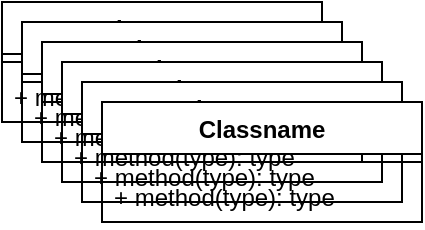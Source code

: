<mxfile version="25.0.3">
  <diagram name="Page-1" id="AUy3EI1KakjaxWd04UtZ">
    <mxGraphModel dx="1434" dy="761" grid="1" gridSize="10" guides="1" tooltips="1" connect="1" arrows="1" fold="1" page="1" pageScale="1" pageWidth="850" pageHeight="1100" math="0" shadow="0">
      <root>
        <mxCell id="0" />
        <mxCell id="1" parent="0" />
        <mxCell id="A6ZifmPWgquHg6qRHRCh-22" value="Classname" style="swimlane;fontStyle=1;align=center;verticalAlign=top;childLayout=stackLayout;horizontal=1;startSize=26;horizontalStack=0;resizeParent=1;resizeParentMax=0;resizeLast=0;collapsible=1;marginBottom=0;whiteSpace=wrap;html=1;" vertex="1" parent="1">
          <mxGeometry x="450" y="530" width="160" height="60" as="geometry" />
        </mxCell>
        <mxCell id="A6ZifmPWgquHg6qRHRCh-24" value="" style="line;strokeWidth=1;fillColor=none;align=left;verticalAlign=middle;spacingTop=-1;spacingLeft=3;spacingRight=3;rotatable=0;labelPosition=right;points=[];portConstraint=eastwest;strokeColor=inherit;" vertex="1" parent="A6ZifmPWgquHg6qRHRCh-22">
          <mxGeometry y="26" width="160" height="8" as="geometry" />
        </mxCell>
        <mxCell id="A6ZifmPWgquHg6qRHRCh-25" value="+ method(type): type" style="text;strokeColor=none;fillColor=none;align=left;verticalAlign=top;spacingLeft=4;spacingRight=4;overflow=hidden;rotatable=0;points=[[0,0.5],[1,0.5]];portConstraint=eastwest;whiteSpace=wrap;html=1;" vertex="1" parent="A6ZifmPWgquHg6qRHRCh-22">
          <mxGeometry y="34" width="160" height="26" as="geometry" />
        </mxCell>
        <mxCell id="A6ZifmPWgquHg6qRHRCh-26" value="Classname" style="swimlane;fontStyle=1;align=center;verticalAlign=top;childLayout=stackLayout;horizontal=1;startSize=26;horizontalStack=0;resizeParent=1;resizeParentMax=0;resizeLast=0;collapsible=1;marginBottom=0;whiteSpace=wrap;html=1;" vertex="1" parent="1">
          <mxGeometry x="460" y="540" width="160" height="60" as="geometry" />
        </mxCell>
        <mxCell id="A6ZifmPWgquHg6qRHRCh-27" value="" style="line;strokeWidth=1;fillColor=none;align=left;verticalAlign=middle;spacingTop=-1;spacingLeft=3;spacingRight=3;rotatable=0;labelPosition=right;points=[];portConstraint=eastwest;strokeColor=inherit;" vertex="1" parent="A6ZifmPWgquHg6qRHRCh-26">
          <mxGeometry y="26" width="160" height="8" as="geometry" />
        </mxCell>
        <mxCell id="A6ZifmPWgquHg6qRHRCh-28" value="+ method(type): type" style="text;strokeColor=none;fillColor=none;align=left;verticalAlign=top;spacingLeft=4;spacingRight=4;overflow=hidden;rotatable=0;points=[[0,0.5],[1,0.5]];portConstraint=eastwest;whiteSpace=wrap;html=1;" vertex="1" parent="A6ZifmPWgquHg6qRHRCh-26">
          <mxGeometry y="34" width="160" height="26" as="geometry" />
        </mxCell>
        <mxCell id="A6ZifmPWgquHg6qRHRCh-29" value="Classname" style="swimlane;fontStyle=1;align=center;verticalAlign=top;childLayout=stackLayout;horizontal=1;startSize=26;horizontalStack=0;resizeParent=1;resizeParentMax=0;resizeLast=0;collapsible=1;marginBottom=0;whiteSpace=wrap;html=1;" vertex="1" parent="1">
          <mxGeometry x="470" y="550" width="160" height="60" as="geometry" />
        </mxCell>
        <mxCell id="A6ZifmPWgquHg6qRHRCh-30" value="" style="line;strokeWidth=1;fillColor=none;align=left;verticalAlign=middle;spacingTop=-1;spacingLeft=3;spacingRight=3;rotatable=0;labelPosition=right;points=[];portConstraint=eastwest;strokeColor=inherit;" vertex="1" parent="A6ZifmPWgquHg6qRHRCh-29">
          <mxGeometry y="26" width="160" height="8" as="geometry" />
        </mxCell>
        <mxCell id="A6ZifmPWgquHg6qRHRCh-31" value="+ method(type): type" style="text;strokeColor=none;fillColor=none;align=left;verticalAlign=top;spacingLeft=4;spacingRight=4;overflow=hidden;rotatable=0;points=[[0,0.5],[1,0.5]];portConstraint=eastwest;whiteSpace=wrap;html=1;" vertex="1" parent="A6ZifmPWgquHg6qRHRCh-29">
          <mxGeometry y="34" width="160" height="26" as="geometry" />
        </mxCell>
        <mxCell id="A6ZifmPWgquHg6qRHRCh-32" value="Classname" style="swimlane;fontStyle=1;align=center;verticalAlign=top;childLayout=stackLayout;horizontal=1;startSize=26;horizontalStack=0;resizeParent=1;resizeParentMax=0;resizeLast=0;collapsible=1;marginBottom=0;whiteSpace=wrap;html=1;" vertex="1" parent="1">
          <mxGeometry x="480" y="560" width="160" height="60" as="geometry" />
        </mxCell>
        <mxCell id="A6ZifmPWgquHg6qRHRCh-33" value="" style="line;strokeWidth=1;fillColor=none;align=left;verticalAlign=middle;spacingTop=-1;spacingLeft=3;spacingRight=3;rotatable=0;labelPosition=right;points=[];portConstraint=eastwest;strokeColor=inherit;" vertex="1" parent="A6ZifmPWgquHg6qRHRCh-32">
          <mxGeometry y="26" width="160" height="8" as="geometry" />
        </mxCell>
        <mxCell id="A6ZifmPWgquHg6qRHRCh-34" value="+ method(type): type" style="text;strokeColor=none;fillColor=none;align=left;verticalAlign=top;spacingLeft=4;spacingRight=4;overflow=hidden;rotatable=0;points=[[0,0.5],[1,0.5]];portConstraint=eastwest;whiteSpace=wrap;html=1;" vertex="1" parent="A6ZifmPWgquHg6qRHRCh-32">
          <mxGeometry y="34" width="160" height="26" as="geometry" />
        </mxCell>
        <mxCell id="A6ZifmPWgquHg6qRHRCh-35" value="Classname" style="swimlane;fontStyle=1;align=center;verticalAlign=top;childLayout=stackLayout;horizontal=1;startSize=26;horizontalStack=0;resizeParent=1;resizeParentMax=0;resizeLast=0;collapsible=1;marginBottom=0;whiteSpace=wrap;html=1;" vertex="1" parent="1">
          <mxGeometry x="490" y="570" width="160" height="60" as="geometry" />
        </mxCell>
        <mxCell id="A6ZifmPWgquHg6qRHRCh-36" value="" style="line;strokeWidth=1;fillColor=none;align=left;verticalAlign=middle;spacingTop=-1;spacingLeft=3;spacingRight=3;rotatable=0;labelPosition=right;points=[];portConstraint=eastwest;strokeColor=inherit;" vertex="1" parent="A6ZifmPWgquHg6qRHRCh-35">
          <mxGeometry y="26" width="160" height="8" as="geometry" />
        </mxCell>
        <mxCell id="A6ZifmPWgquHg6qRHRCh-37" value="+ method(type): type" style="text;strokeColor=none;fillColor=none;align=left;verticalAlign=top;spacingLeft=4;spacingRight=4;overflow=hidden;rotatable=0;points=[[0,0.5],[1,0.5]];portConstraint=eastwest;whiteSpace=wrap;html=1;" vertex="1" parent="A6ZifmPWgquHg6qRHRCh-35">
          <mxGeometry y="34" width="160" height="26" as="geometry" />
        </mxCell>
        <mxCell id="A6ZifmPWgquHg6qRHRCh-38" value="Classname" style="swimlane;fontStyle=1;align=center;verticalAlign=top;childLayout=stackLayout;horizontal=1;startSize=26;horizontalStack=0;resizeParent=1;resizeParentMax=0;resizeLast=0;collapsible=1;marginBottom=0;whiteSpace=wrap;html=1;" vertex="1" parent="1">
          <mxGeometry x="500" y="580" width="160" height="60" as="geometry" />
        </mxCell>
        <mxCell id="A6ZifmPWgquHg6qRHRCh-39" value="" style="line;strokeWidth=1;fillColor=none;align=left;verticalAlign=middle;spacingTop=-1;spacingLeft=3;spacingRight=3;rotatable=0;labelPosition=right;points=[];portConstraint=eastwest;strokeColor=inherit;" vertex="1" parent="A6ZifmPWgquHg6qRHRCh-38">
          <mxGeometry y="26" width="160" height="8" as="geometry" />
        </mxCell>
        <mxCell id="A6ZifmPWgquHg6qRHRCh-40" value="+ method(type): type" style="text;strokeColor=none;fillColor=none;align=left;verticalAlign=top;spacingLeft=4;spacingRight=4;overflow=hidden;rotatable=0;points=[[0,0.5],[1,0.5]];portConstraint=eastwest;whiteSpace=wrap;html=1;" vertex="1" parent="A6ZifmPWgquHg6qRHRCh-38">
          <mxGeometry y="34" width="160" height="26" as="geometry" />
        </mxCell>
      </root>
    </mxGraphModel>
  </diagram>
</mxfile>
